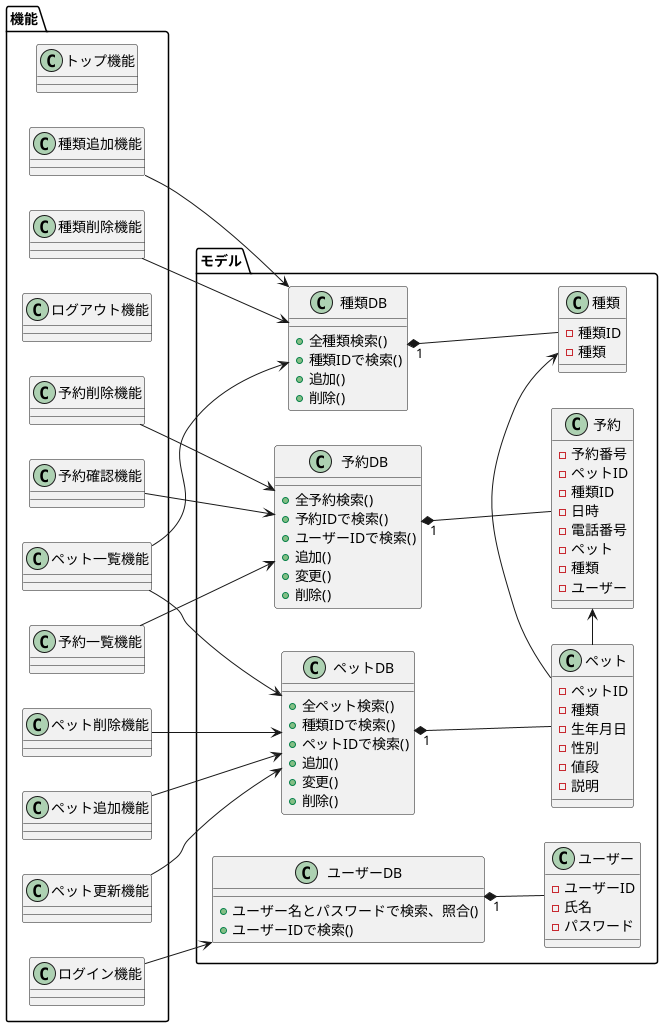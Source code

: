 @startuml
left to right direction

package モデル{
class ペット{
	-ペットID
	-種類
	-生年月日
	-性別
	-値段
	-説明
}

class 種類{
	-種類ID
	-種類
}

class ユーザー{
	-ユーザーID
	-氏名
	-パスワード
}

class 予約{
	-予約番号
	-ペットID
	-種類ID
	-日時
	-電話番号
	-ペット
	-種類
	-ユーザー
}

class ペットDB{
	+全ペット検索()
	+種類IDで検索()
	+ペットIDで検索()
	+追加()
	+変更()
	+削除()
}

class 種類DB{
	+全種類検索()
	+種類IDで検索()
	+追加()
	+削除()
}

class ユーザーDB{
	+ユーザー名とパスワードで検索、照合()
	+ユーザーIDで検索()
}

class 予約DB{
	+全予約検索()
	+予約IDで検索()
	+ユーザーIDで検索()
	+追加()
	+変更()
	+削除()
}
}

package 機能{
class トップ機能
class ペット一覧機能
class ログイン機能
class ログアウト機能
class ペット追加機能
class ペット更新機能
class ペット削除機能
class 種類追加機能
class 種類削除機能
class 予約確認機能
class 予約一覧機能
class 予約削除機能

}

ペットDB "1" *-- ペット
種類DB "1" *-- 種類
ユーザーDB "1" *-- ユーザー
予約DB "1" *-- 予約
ペット -> 種類
ペット -> 予約

ペット一覧機能-->種類DB
ペット一覧機能-->ペットDB
ログイン機能-->ユーザーDB
ペット追加機能-->ペットDB
ペット更新機能-->ペットDB
種類追加機能-->種類DB
種類削除機能-->種類DB
ペット削除機能-->ペットDB
予約確認機能-->予約DB
予約一覧機能-->予約DB
予約削除機能-->予約DB

@enduml